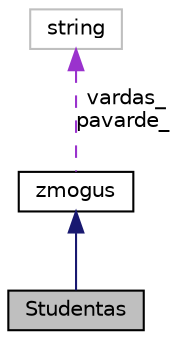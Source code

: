 digraph "Studentas"
{
  edge [fontname="Helvetica",fontsize="10",labelfontname="Helvetica",labelfontsize="10"];
  node [fontname="Helvetica",fontsize="10",shape=record];
  Node1 [label="Studentas",height=0.2,width=0.4,color="black", fillcolor="grey75", style="filled", fontcolor="black"];
  Node2 -> Node1 [dir="back",color="midnightblue",fontsize="10",style="solid",fontname="Helvetica"];
  Node2 [label="zmogus",height=0.2,width=0.4,color="black", fillcolor="white", style="filled",URL="$classzmogus.html"];
  Node3 -> Node2 [dir="back",color="darkorchid3",fontsize="10",style="dashed",label=" vardas_\npavarde_" ,fontname="Helvetica"];
  Node3 [label="string",height=0.2,width=0.4,color="grey75", fillcolor="white", style="filled"];
}
